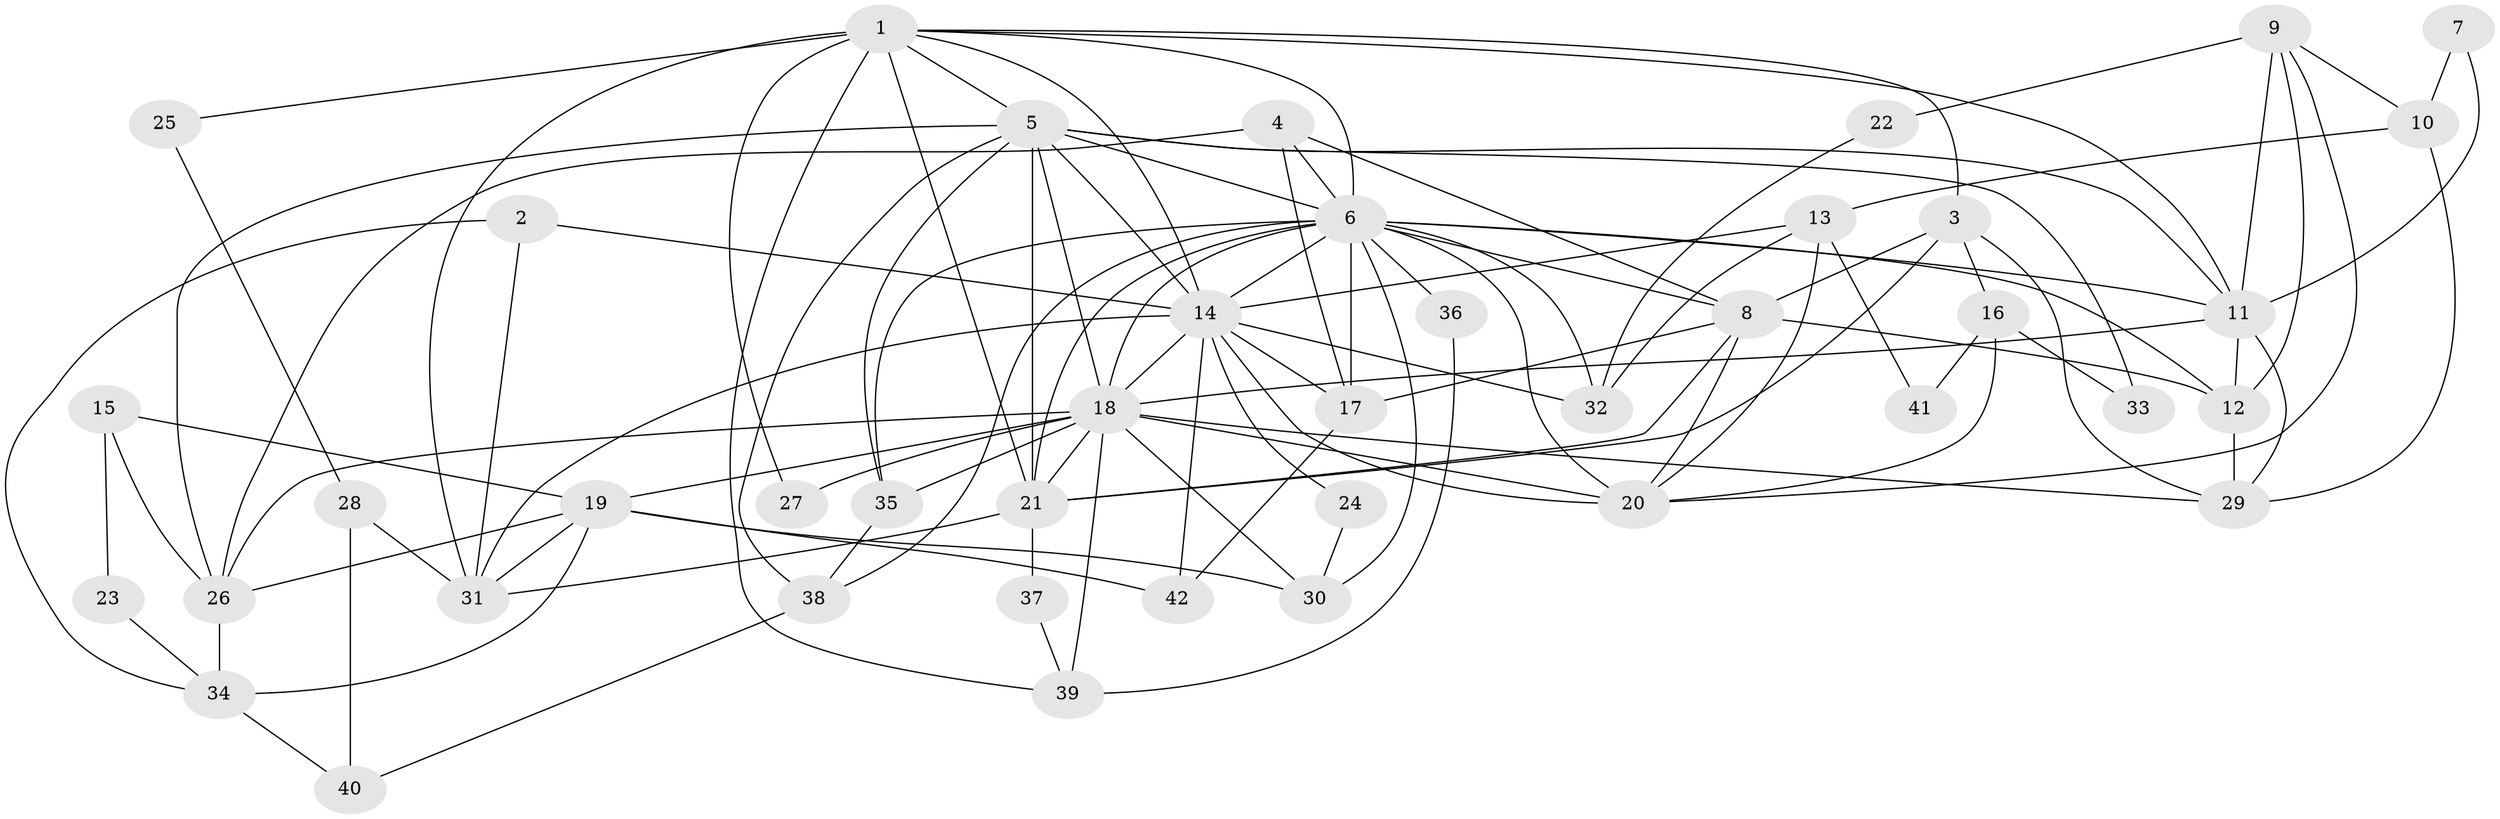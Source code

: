 // original degree distribution, {5: 0.15476190476190477, 3: 0.20238095238095238, 2: 0.16666666666666666, 6: 0.07142857142857142, 4: 0.3333333333333333, 7: 0.05952380952380952, 9: 0.011904761904761904}
// Generated by graph-tools (version 1.1) at 2025/36/03/09/25 02:36:24]
// undirected, 42 vertices, 106 edges
graph export_dot {
graph [start="1"]
  node [color=gray90,style=filled];
  1;
  2;
  3;
  4;
  5;
  6;
  7;
  8;
  9;
  10;
  11;
  12;
  13;
  14;
  15;
  16;
  17;
  18;
  19;
  20;
  21;
  22;
  23;
  24;
  25;
  26;
  27;
  28;
  29;
  30;
  31;
  32;
  33;
  34;
  35;
  36;
  37;
  38;
  39;
  40;
  41;
  42;
  1 -- 3 [weight=1.0];
  1 -- 5 [weight=1.0];
  1 -- 6 [weight=1.0];
  1 -- 11 [weight=1.0];
  1 -- 14 [weight=2.0];
  1 -- 21 [weight=1.0];
  1 -- 25 [weight=1.0];
  1 -- 27 [weight=1.0];
  1 -- 31 [weight=2.0];
  1 -- 39 [weight=1.0];
  2 -- 14 [weight=1.0];
  2 -- 31 [weight=1.0];
  2 -- 34 [weight=1.0];
  3 -- 8 [weight=1.0];
  3 -- 16 [weight=1.0];
  3 -- 21 [weight=1.0];
  3 -- 29 [weight=1.0];
  4 -- 6 [weight=1.0];
  4 -- 8 [weight=1.0];
  4 -- 17 [weight=1.0];
  4 -- 26 [weight=1.0];
  5 -- 6 [weight=1.0];
  5 -- 11 [weight=1.0];
  5 -- 14 [weight=1.0];
  5 -- 18 [weight=3.0];
  5 -- 21 [weight=2.0];
  5 -- 26 [weight=2.0];
  5 -- 33 [weight=1.0];
  5 -- 35 [weight=1.0];
  5 -- 38 [weight=1.0];
  6 -- 8 [weight=2.0];
  6 -- 11 [weight=1.0];
  6 -- 12 [weight=1.0];
  6 -- 14 [weight=2.0];
  6 -- 17 [weight=1.0];
  6 -- 18 [weight=1.0];
  6 -- 20 [weight=2.0];
  6 -- 21 [weight=1.0];
  6 -- 30 [weight=1.0];
  6 -- 32 [weight=1.0];
  6 -- 35 [weight=1.0];
  6 -- 36 [weight=1.0];
  6 -- 38 [weight=1.0];
  7 -- 10 [weight=1.0];
  7 -- 11 [weight=1.0];
  8 -- 12 [weight=1.0];
  8 -- 17 [weight=1.0];
  8 -- 20 [weight=1.0];
  8 -- 21 [weight=2.0];
  9 -- 10 [weight=1.0];
  9 -- 11 [weight=1.0];
  9 -- 12 [weight=1.0];
  9 -- 20 [weight=1.0];
  9 -- 22 [weight=2.0];
  10 -- 13 [weight=1.0];
  10 -- 29 [weight=1.0];
  11 -- 12 [weight=1.0];
  11 -- 18 [weight=1.0];
  11 -- 29 [weight=1.0];
  12 -- 29 [weight=1.0];
  13 -- 14 [weight=1.0];
  13 -- 20 [weight=1.0];
  13 -- 32 [weight=1.0];
  13 -- 41 [weight=1.0];
  14 -- 17 [weight=1.0];
  14 -- 18 [weight=1.0];
  14 -- 20 [weight=1.0];
  14 -- 24 [weight=1.0];
  14 -- 31 [weight=1.0];
  14 -- 32 [weight=1.0];
  14 -- 42 [weight=1.0];
  15 -- 19 [weight=1.0];
  15 -- 23 [weight=1.0];
  15 -- 26 [weight=1.0];
  16 -- 20 [weight=1.0];
  16 -- 33 [weight=1.0];
  16 -- 41 [weight=1.0];
  17 -- 42 [weight=1.0];
  18 -- 19 [weight=1.0];
  18 -- 20 [weight=1.0];
  18 -- 21 [weight=2.0];
  18 -- 26 [weight=1.0];
  18 -- 27 [weight=1.0];
  18 -- 29 [weight=1.0];
  18 -- 30 [weight=1.0];
  18 -- 35 [weight=1.0];
  18 -- 39 [weight=1.0];
  19 -- 26 [weight=1.0];
  19 -- 30 [weight=1.0];
  19 -- 31 [weight=1.0];
  19 -- 34 [weight=1.0];
  19 -- 42 [weight=1.0];
  21 -- 31 [weight=1.0];
  21 -- 37 [weight=1.0];
  22 -- 32 [weight=1.0];
  23 -- 34 [weight=1.0];
  24 -- 30 [weight=1.0];
  25 -- 28 [weight=1.0];
  26 -- 34 [weight=1.0];
  28 -- 31 [weight=1.0];
  28 -- 40 [weight=1.0];
  34 -- 40 [weight=1.0];
  35 -- 38 [weight=1.0];
  36 -- 39 [weight=1.0];
  37 -- 39 [weight=1.0];
  38 -- 40 [weight=1.0];
}

